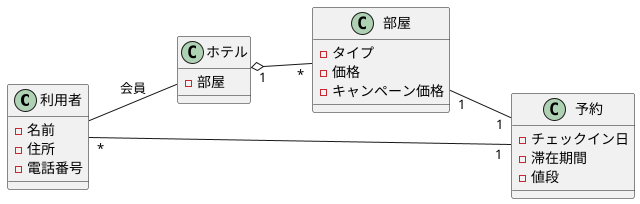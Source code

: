 @startuml ホテル
    left to right direction
    class "利用者" as custmer {
        - 名前
        - 住所
        - 電話番号
    }
    class "ホテル" as hotel {
        - 部屋
    }
    class "部屋" as room {
        - タイプ
        - 価格
        - キャンペーン価格
    }
    class "予約" as reserve {
        - チェックイン日
        - 滞在期間
        - 値段
    }

    custmer  -- hotel: 会員
    custmer "*" -- "1" reserve
    hotel "1" o-- "*" room
    room "1" -down- "1" reserve
    
    
@enduml